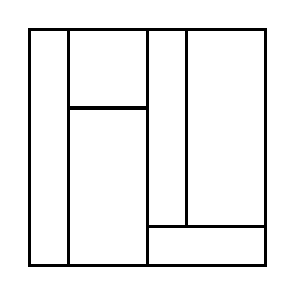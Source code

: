 \begin{tikzpicture}[very thick, scale=.5]
    \draw (0,0) rectangle (1,6);
    \draw (1,4) rectangle (3,6);
    \draw (1,0) rectangle (3,4);
    \draw (3,1) rectangle (4,6);
    \draw (4,1) rectangle (6,6);
    \draw (3,0) rectangle (6,1);
\end{tikzpicture}
